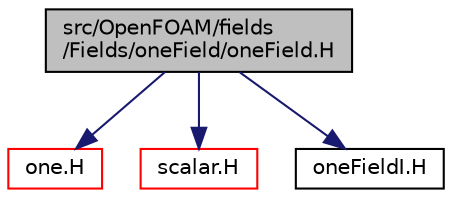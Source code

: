 digraph "src/OpenFOAM/fields/Fields/oneField/oneField.H"
{
  bgcolor="transparent";
  edge [fontname="Helvetica",fontsize="10",labelfontname="Helvetica",labelfontsize="10"];
  node [fontname="Helvetica",fontsize="10",shape=record];
  Node1 [label="src/OpenFOAM/fields\l/Fields/oneField/oneField.H",height=0.2,width=0.4,color="black", fillcolor="grey75", style="filled" fontcolor="black"];
  Node1 -> Node2 [color="midnightblue",fontsize="10",style="solid",fontname="Helvetica"];
  Node2 [label="one.H",height=0.2,width=0.4,color="red",URL="$one_8H.html"];
  Node1 -> Node3 [color="midnightblue",fontsize="10",style="solid",fontname="Helvetica"];
  Node3 [label="scalar.H",height=0.2,width=0.4,color="red",URL="$scalar_8H.html"];
  Node1 -> Node4 [color="midnightblue",fontsize="10",style="solid",fontname="Helvetica"];
  Node4 [label="oneFieldI.H",height=0.2,width=0.4,color="black",URL="$oneFieldI_8H.html"];
}
